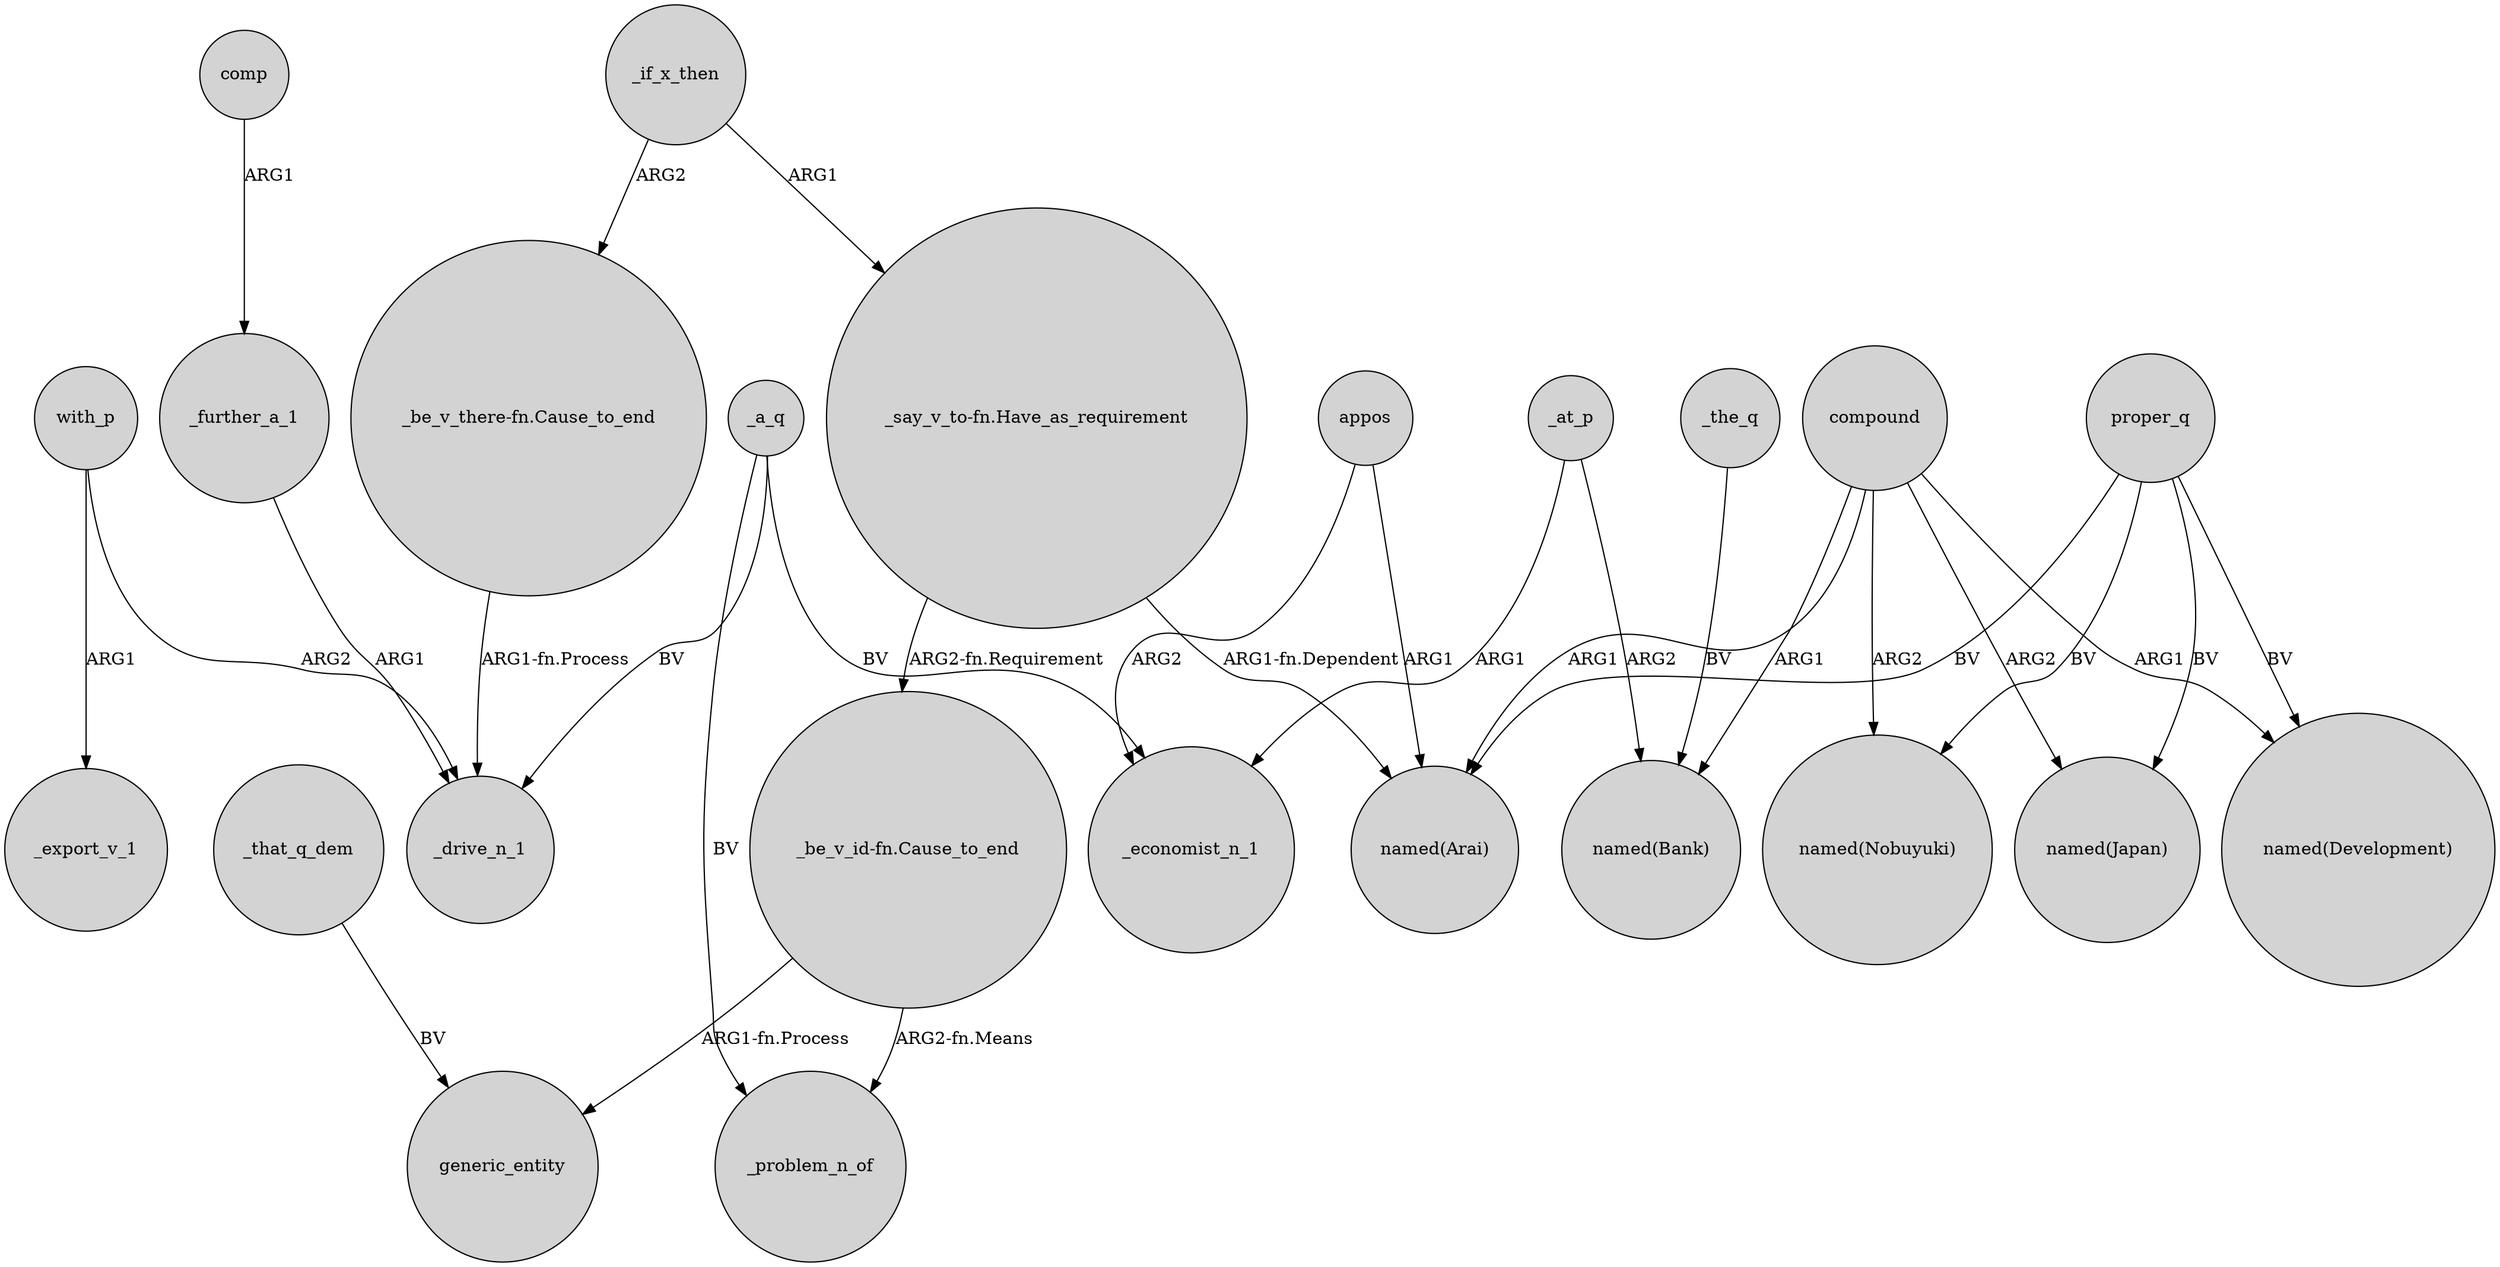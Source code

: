 digraph {
	node [shape=circle style=filled]
	_if_x_then -> "_be_v_there-fn.Cause_to_end" [label=ARG2]
	"_be_v_there-fn.Cause_to_end" -> _drive_n_1 [label="ARG1-fn.Process"]
	appos -> "named(Arai)" [label=ARG1]
	_at_p -> _economist_n_1 [label=ARG1]
	"_say_v_to-fn.Have_as_requirement" -> "named(Arai)" [label="ARG1-fn.Dependent"]
	with_p -> _drive_n_1 [label=ARG2]
	_a_q -> _economist_n_1 [label=BV]
	with_p -> _export_v_1 [label=ARG1]
	compound -> "named(Bank)" [label=ARG1]
	appos -> _economist_n_1 [label=ARG2]
	"_say_v_to-fn.Have_as_requirement" -> "_be_v_id-fn.Cause_to_end" [label="ARG2-fn.Requirement"]
	_the_q -> "named(Bank)" [label=BV]
	compound -> "named(Arai)" [label=ARG1]
	_if_x_then -> "_say_v_to-fn.Have_as_requirement" [label=ARG1]
	_at_p -> "named(Bank)" [label=ARG2]
	proper_q -> "named(Japan)" [label=BV]
	"_be_v_id-fn.Cause_to_end" -> generic_entity [label="ARG1-fn.Process"]
	_a_q -> _drive_n_1 [label=BV]
	_a_q -> _problem_n_of [label=BV]
	"_be_v_id-fn.Cause_to_end" -> _problem_n_of [label="ARG2-fn.Means"]
	comp -> _further_a_1 [label=ARG1]
	proper_q -> "named(Nobuyuki)" [label=BV]
	_that_q_dem -> generic_entity [label=BV]
	proper_q -> "named(Development)" [label=BV]
	compound -> "named(Development)" [label=ARG1]
	compound -> "named(Nobuyuki)" [label=ARG2]
	_further_a_1 -> _drive_n_1 [label=ARG1]
	compound -> "named(Japan)" [label=ARG2]
	proper_q -> "named(Arai)" [label=BV]
}
